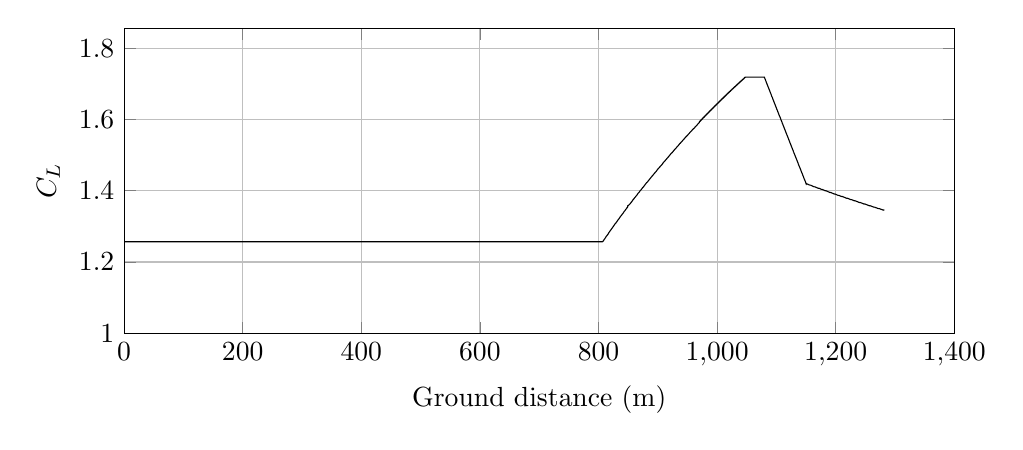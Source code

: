 %CL_vs_GroundDistance
\begin{tikzpicture}

\begin{axis}[
width=\textwidth,
height=0.45\textwidth,
scaled ticks=false, tick label style={/pgf/number format/fixed},
xmin=0.0,
xmax=1400,
xlabel={Ground distance (m)},
xmajorgrids,
ymin=1.0,
ymax=1.856,
ylabel={$C_L$ },
ymajorgrids,
legend style={at={(1.03,0.5)},anchor=west,draw=black,fill=white,legend cell align=left}
]

\addplot [
color=black,
solid
]
table[row sep=crcr]{
1.36E-8	1.257\\
3.027E-7	1.257\\
2.959E-6	1.257\\
1.539E-5	1.257\\
5.361E-5	1.257\\
1.622E-4	1.257\\
3.721E-4	1.257\\
6.84E-4	1.257\\
0.001	1.257\\
0.002	1.257\\
0.002	1.257\\
0.003	1.257\\
0.004	1.257\\
0.005	1.257\\
0.006	1.257\\
0.007	1.257\\
0.008	1.257\\
0.009	1.257\\
0.01	1.257\\
0.012	1.257\\
0.013	1.257\\
0.015	1.257\\
0.017	1.257\\
0.019	1.257\\
0.021	1.257\\
0.023	1.257\\
0.025	1.257\\
0.027	1.257\\
0.03	1.257\\
0.032	1.257\\
0.035	1.257\\
0.037	1.257\\
0.04	1.257\\
0.043	1.257\\
0.046	1.257\\
0.049	1.257\\
0.052	1.257\\
0.055	1.257\\
0.059	1.257\\
0.062	1.257\\
0.066	1.257\\
0.07	1.257\\
0.073	1.257\\
0.077	1.257\\
0.081	1.257\\
0.085	1.257\\
0.09	1.257\\
0.094	1.257\\
0.098	1.257\\
0.103	1.257\\
0.108	1.257\\
0.112	1.257\\
0.117	1.257\\
0.122	1.257\\
0.127	1.257\\
0.132	1.257\\
0.138	1.257\\
0.143	1.257\\
0.148	1.257\\
0.154	1.257\\
0.16	1.257\\
0.166	1.257\\
0.172	1.257\\
0.178	1.257\\
0.184	1.257\\
0.19	1.257\\
0.196	1.257\\
0.203	1.257\\
0.21	1.257\\
0.216	1.257\\
0.223	1.257\\
0.23	1.257\\
0.237	1.257\\
0.244	1.257\\
0.251	1.257\\
0.259	1.257\\
0.266	1.257\\
0.274	1.257\\
0.282	1.257\\
0.289	1.257\\
0.298	1.257\\
0.306	1.257\\
0.314	1.257\\
0.322	1.257\\
0.33	1.257\\
0.339	1.257\\
0.347	1.257\\
0.356	1.257\\
0.365	1.257\\
0.374	1.257\\
0.384	1.257\\
0.393	1.257\\
0.402	1.257\\
0.412	1.257\\
0.421	1.257\\
0.431	1.257\\
0.441	1.257\\
0.451	1.257\\
0.461	1.257\\
0.472	1.257\\
0.482	1.257\\
0.493	1.257\\
0.504	1.257\\
0.514	1.257\\
0.525	1.257\\
0.536	1.257\\
0.547	1.257\\
0.559	1.257\\
0.57	1.257\\
0.582	1.257\\
0.594	1.257\\
0.605	1.257\\
0.617	1.257\\
0.63	1.257\\
0.642	1.257\\
0.654	1.257\\
0.667	1.257\\
0.68	1.257\\
0.693	1.257\\
0.706	1.257\\
0.718	1.257\\
0.732	1.257\\
0.745	1.257\\
0.759	1.257\\
0.773	1.257\\
0.786	1.257\\
0.8	1.257\\
0.815	1.257\\
0.829	1.257\\
0.844	1.257\\
0.858	1.257\\
0.873	1.257\\
0.888	1.257\\
0.903	1.257\\
0.918	1.257\\
0.934	1.257\\
0.949	1.257\\
0.965	1.257\\
0.98	1.257\\
0.996	1.257\\
1.012	1.257\\
1.028	1.257\\
1.044	1.257\\
1.061	1.257\\
1.077	1.257\\
1.094	1.257\\
1.111	1.257\\
1.128	1.257\\
1.145	1.257\\
1.162	1.257\\
1.18	1.257\\
1.198	1.257\\
1.215	1.257\\
1.234	1.257\\
1.252	1.257\\
1.27	1.257\\
1.289	1.257\\
1.308	1.257\\
1.327	1.257\\
1.346	1.257\\
1.365	1.257\\
1.385	1.257\\
1.405	1.257\\
1.425	1.257\\
1.445	1.257\\
1.466	1.257\\
1.485	1.257\\
1.505	1.257\\
1.526	1.257\\
1.546	1.257\\
1.567	1.257\\
1.588	1.257\\
1.609	1.257\\
1.63	1.257\\
1.652	1.257\\
1.674	1.257\\
1.696	1.257\\
1.717	1.257\\
1.74	1.257\\
1.763	1.257\\
1.786	1.257\\
1.809	1.257\\
1.832	1.257\\
1.856	1.257\\
1.879	1.257\\
1.903	1.257\\
1.927	1.257\\
1.952	1.257\\
1.976	1.257\\
2.0	1.257\\
2.025	1.257\\
2.05	1.257\\
2.075	1.257\\
2.1	1.257\\
2.126	1.257\\
2.152	1.257\\
2.177	1.257\\
2.203	1.257\\
2.23	1.257\\
2.257	1.257\\
2.284	1.257\\
2.311	1.257\\
2.339	1.257\\
2.366	1.257\\
2.394	1.257\\
2.422	1.257\\
2.45	1.257\\
2.479	1.257\\
2.507	1.257\\
2.535	1.257\\
2.563	1.257\\
2.592	1.257\\
2.621	1.257\\
2.65	1.257\\
2.68	1.257\\
2.709	1.257\\
2.74	1.257\\
2.77	1.257\\
2.801	1.257\\
2.832	1.257\\
2.862	1.257\\
2.893	1.257\\
2.924	1.257\\
2.955	1.257\\
2.987	1.257\\
3.019	1.257\\
3.051	1.257\\
3.083	1.257\\
3.115	1.257\\
3.149	1.257\\
3.182	1.257\\
3.214	1.257\\
3.248	1.257\\
3.282	1.257\\
3.316	1.257\\
3.351	1.257\\
3.386	1.257\\
3.422	1.257\\
3.456	1.257\\
3.491	1.257\\
3.526	1.257\\
3.561	1.257\\
3.597	1.257\\
3.633	1.257\\
3.67	1.257\\
3.708	1.257\\
3.745	1.257\\
3.783	1.257\\
3.821	1.257\\
3.859	1.257\\
3.897	1.257\\
3.935	1.257\\
3.974	1.257\\
4.012	1.257\\
4.052	1.257\\
4.09	1.257\\
4.129	1.257\\
4.168	1.257\\
4.208	1.257\\
4.248	1.257\\
4.289	1.257\\
4.33	1.257\\
4.371	1.257\\
4.412	1.257\\
4.454	1.257\\
4.495	1.257\\
4.537	1.257\\
4.581	1.257\\
4.623	1.257\\
4.666	1.257\\
4.709	1.257\\
4.752	1.257\\
4.796	1.257\\
4.841	1.257\\
4.885	1.257\\
4.929	1.257\\
4.973	1.257\\
5.017	1.257\\
5.063	1.257\\
5.108	1.257\\
5.154	1.257\\
5.199	1.257\\
5.244	1.257\\
5.292	1.257\\
5.338	1.257\\
5.386	1.257\\
5.434	1.257\\
5.481	1.257\\
5.53	1.257\\
5.579	1.257\\
5.626	1.257\\
5.675	1.257\\
5.725	1.257\\
5.774	1.257\\
5.826	1.257\\
5.874	1.257\\
5.923	1.257\\
5.973	1.257\\
6.023	1.257\\
6.074	1.257\\
6.125	1.257\\
6.177	1.257\\
6.23	1.257\\
6.283	1.257\\
6.335	1.257\\
6.388	1.257\\
6.441	1.257\\
6.495	1.257\\
6.55	1.257\\
6.604	1.257\\
6.658	1.257\\
6.712	1.257\\
6.767	1.257\\
6.822	1.257\\
6.877	1.257\\
6.934	1.257\\
6.989	1.257\\
7.046	1.257\\
7.103	1.257\\
7.16	1.257\\
7.218	1.257\\
7.277	1.257\\
7.335	1.257\\
7.393	1.257\\
7.452	1.257\\
7.512	1.257\\
7.573	1.257\\
7.632	1.257\\
7.693	1.257\\
7.753	1.257\\
7.814	1.257\\
7.876	1.257\\
7.938	1.257\\
8.001	1.257\\
8.065	1.257\\
8.127	1.257\\
8.19	1.257\\
8.253	1.257\\
8.316	1.257\\
8.38	1.257\\
8.445	1.257\\
8.51	1.257\\
8.574	1.257\\
8.639	1.257\\
8.707	1.257\\
8.773	1.257\\
8.839	1.257\\
8.906	1.257\\
8.972	1.257\\
9.039	1.257\\
9.107	1.257\\
9.175	1.257\\
9.244	1.257\\
9.312	1.257\\
9.382	1.257\\
9.451	1.257\\
9.521	1.257\\
9.591	1.257\\
9.662	1.257\\
9.734	1.257\\
9.806	1.257\\
9.878	1.257\\
9.952	1.257\\
10.024	1.257\\
10.096	1.257\\
10.168	1.257\\
10.241	1.257\\
10.315	1.257\\
10.39	1.257\\
10.465	1.257\\
10.541	1.257\\
10.618	1.257\\
10.693	1.257\\
10.77	1.257\\
10.847	1.257\\
10.925	1.257\\
11.003	1.257\\
11.082	1.257\\
11.159	1.257\\
11.239	1.257\\
11.317	1.257\\
11.396	1.257\\
11.478	1.257\\
11.557	1.257\\
11.637	1.257\\
11.718	1.257\\
11.8	1.257\\
11.882	1.257\\
11.964	1.257\\
12.046	1.257\\
12.13	1.257\\
12.214	1.257\\
12.296	1.257\\
12.381	1.257\\
12.465	1.257\\
12.55	1.257\\
12.635	1.257\\
12.721	1.257\\
12.807	1.257\\
12.893	1.257\\
12.978	1.257\\
13.065	1.257\\
13.152	1.257\\
13.241	1.257\\
13.33	1.257\\
13.417	1.257\\
13.507	1.257\\
13.596	1.257\\
13.687	1.257\\
13.779	1.257\\
13.873	1.257\\
13.964	1.257\\
14.056	1.257\\
14.149	1.257\\
14.243	1.257\\
14.339	1.257\\
14.431	1.257\\
14.524	1.257\\
14.619	1.257\\
14.715	1.257\\
14.81	1.257\\
14.903	1.257\\
15.001	1.257\\
15.098	1.257\\
15.197	1.257\\
15.295	1.257\\
15.393	1.257\\
15.49	1.257\\
15.588	1.257\\
15.688	1.257\\
15.787	1.257\\
15.887	1.257\\
15.988	1.257\\
16.088	1.257\\
16.191	1.257\\
16.292	1.257\\
16.396	1.257\\
16.498	1.257\\
16.601	1.257\\
16.706	1.257\\
16.811	1.257\\
16.918	1.257\\
17.023	1.257\\
17.129	1.257\\
17.235	1.257\\
17.341	1.257\\
17.448	1.257\\
17.557	1.257\\
17.666	1.257\\
17.775	1.257\\
17.885	1.257\\
17.996	1.257\\
18.109	1.257\\
18.22	1.257\\
18.333	1.257\\
18.445	1.257\\
18.557	1.257\\
18.669	1.257\\
18.782	1.257\\
18.896	1.257\\
19.009	1.257\\
19.124	1.257\\
19.241	1.257\\
19.355	1.257\\
19.47	1.257\\
19.585	1.257\\
19.705	1.257\\
19.821	1.257\\
19.941	1.257\\
20.061	1.257\\
20.177	1.257\\
20.298	1.257\\
20.42	1.257\\
20.542	1.257\\
20.662	1.257\\
20.784	1.257\\
20.904	1.257\\
21.028	1.257\\
21.148	1.257\\
21.271	1.257\\
21.393	1.257\\
21.514	1.257\\
21.637	1.257\\
21.759	1.257\\
21.885	1.257\\
22.01	1.257\\
22.136	1.257\\
22.264	1.257\\
22.393	1.257\\
22.521	1.257\\
22.649	1.257\\
22.775	1.257\\
22.903	1.257\\
23.032	1.257\\
23.163	1.257\\
23.295	1.257\\
23.427	1.257\\
23.559	1.257\\
23.687	1.257\\
23.818	1.257\\
23.948	1.257\\
24.077	1.257\\
24.21	1.257\\
24.345	1.257\\
24.477	1.257\\
24.61	1.257\\
24.747	1.257\\
24.883	1.257\\
25.017	1.257\\
25.154	1.257\\
25.29	1.257\\
25.425	1.257\\
25.562	1.257\\
25.701	1.257\\
25.837	1.257\\
25.975	1.257\\
26.003	1.257\\
26.021	1.257\\
26.031	1.257\\
26.058	1.257\\
26.061	1.257\\
26.064	1.257\\
26.066	1.257\\
26.068	1.257\\
26.07	1.257\\
26.078	1.257\\
26.103	1.257\\
26.167	1.257\\
26.298	1.257\\
26.427	1.257\\
26.556	1.257\\
26.686	1.257\\
26.818	1.257\\
26.949	1.257\\
27.08	1.257\\
27.215	1.257\\
27.348	1.257\\
27.482	1.257\\
27.617	1.257\\
27.753	1.257\\
27.889	1.257\\
28.024	1.257\\
28.161	1.257\\
28.298	1.257\\
28.435	1.257\\
28.574	1.257\\
28.714	1.257\\
28.853	1.257\\
28.992	1.257\\
29.133	1.257\\
29.275	1.257\\
29.416	1.257\\
29.558	1.257\\
29.702	1.257\\
29.847	1.257\\
29.99	1.257\\
30.132	1.257\\
30.277	1.257\\
30.422	1.257\\
30.566	1.257\\
30.712	1.257\\
30.857	1.257\\
31.007	1.257\\
31.154	1.257\\
31.303	1.257\\
31.451	1.257\\
31.603	1.257\\
31.755	1.257\\
31.906	1.257\\
32.056	1.257\\
32.21	1.257\\
32.36	1.257\\
32.512	1.257\\
32.665	1.257\\
32.821	1.257\\
32.977	1.257\\
33.131	1.257\\
33.289	1.257\\
33.444	1.257\\
33.6	1.257\\
33.757	1.257\\
33.917	1.257\\
34.074	1.257\\
34.233	1.257\\
34.393	1.257\\
34.554	1.257\\
34.714	1.257\\
34.876	1.257\\
35.037	1.257\\
35.2	1.257\\
35.363	1.257\\
35.527	1.257\\
35.691	1.257\\
35.855	1.257\\
36.017	1.257\\
36.182	1.257\\
36.349	1.257\\
36.514	1.257\\
36.681	1.257\\
36.846	1.257\\
37.013	1.257\\
37.182	1.257\\
37.351	1.257\\
37.52	1.257\\
37.69	1.257\\
37.86	1.257\\
38.028	1.257\\
38.199	1.257\\
38.373	1.257\\
38.547	1.257\\
38.719	1.257\\
38.892	1.257\\
39.062	1.257\\
39.238	1.257\\
39.412	1.257\\
39.585	1.257\\
39.761	1.257\\
39.937	1.257\\
40.114	1.257\\
40.291	1.257\\
40.468	1.257\\
40.646	1.257\\
40.824	1.257\\
41.001	1.257\\
41.18	1.257\\
41.36	1.257\\
41.539	1.257\\
41.72	1.257\\
41.899	1.257\\
42.081	1.257\\
42.265	1.257\\
42.445	1.257\\
42.627	1.257\\
42.811	1.257\\
42.994	1.257\\
43.178	1.257\\
43.362	1.257\\
43.546	1.257\\
43.732	1.257\\
43.917	1.257\\
44.105	1.257\\
44.294	1.257\\
44.479	1.257\\
44.665	1.257\\
44.852	1.257\\
45.038	1.257\\
45.227	1.257\\
45.416	1.257\\
45.605	1.257\\
45.794	1.257\\
45.987	1.257\\
46.178	1.257\\
46.368	1.257\\
46.559	1.257\\
46.751	1.257\\
46.942	1.257\\
47.137	1.257\\
47.334	1.257\\
47.53	1.257\\
47.723	1.257\\
47.919	1.257\\
48.113	1.257\\
48.311	1.257\\
48.509	1.257\\
48.705	1.257\\
48.903	1.257\\
49.1	1.257\\
49.297	1.257\\
49.495	1.257\\
49.694	1.257\\
49.895	1.257\\
50.097	1.257\\
50.296	1.257\\
50.498	1.257\\
50.7	1.257\\
50.903	1.257\\
51.105	1.257\\
51.308	1.257\\
51.51	1.257\\
51.714	1.257\\
51.918	1.257\\
52.121	1.257\\
52.326	1.257\\
52.532	1.257\\
52.739	1.257\\
52.944	1.257\\
53.154	1.257\\
53.361	1.257\\
53.571	1.257\\
53.778	1.257\\
53.988	1.257\\
54.196	1.257\\
54.407	1.257\\
54.617	1.257\\
54.827	1.257\\
55.04	1.257\\
55.254	1.257\\
55.467	1.257\\
55.681	1.257\\
55.895	1.257\\
56.109	1.257\\
56.326	1.257\\
56.542	1.257\\
56.761	1.257\\
56.977	1.257\\
57.196	1.257\\
57.413	1.257\\
57.634	1.257\\
57.854	1.257\\
58.074	1.257\\
58.294	1.257\\
58.516	1.257\\
58.738	1.257\\
58.96	1.257\\
59.183	1.257\\
59.406	1.257\\
59.631	1.257\\
59.856	1.257\\
60.084	1.257\\
60.308	1.257\\
60.535	1.257\\
60.764	1.257\\
60.991	1.257\\
61.218	1.257\\
61.447	1.257\\
61.674	1.257\\
61.907	1.257\\
62.137	1.257\\
62.366	1.257\\
62.596	1.257\\
62.828	1.257\\
63.06	1.257\\
63.293	1.257\\
63.526	1.257\\
63.76	1.257\\
63.993	1.257\\
64.231	1.257\\
64.471	1.257\\
64.709	1.257\\
64.949	1.257\\
65.187	1.257\\
65.427	1.257\\
65.666	1.257\\
65.909	1.257\\
66.151	1.257\\
66.395	1.257\\
66.638	1.257\\
66.882	1.257\\
67.124	1.257\\
67.368	1.257\\
67.616	1.257\\
67.861	1.257\\
68.11	1.257\\
68.356	1.257\\
68.605	1.257\\
68.855	1.257\\
69.104	1.257\\
69.358	1.257\\
69.612	1.257\\
69.863	1.257\\
70.117	1.257\\
70.371	1.257\\
70.625	1.257\\
70.88	1.257\\
71.135	1.257\\
71.395	1.257\\
71.653	1.257\\
71.915	1.257\\
72.172	1.257\\
72.433	1.257\\
72.693	1.257\\
72.956	1.257\\
73.217	1.257\\
73.482	1.257\\
73.743	1.257\\
74.008	1.257\\
74.275	1.257\\
74.545	1.257\\
74.816	1.257\\
75.083	1.257\\
75.354	1.257\\
75.628	1.257\\
75.899	1.257\\
76.17	1.257\\
76.443	1.257\\
76.716	1.257\\
76.993	1.257\\
77.27	1.257\\
77.548	1.257\\
77.826	1.257\\
78.104	1.257\\
78.386	1.257\\
78.669	1.257\\
78.954	1.257\\
79.237	1.257\\
79.519	1.257\\
79.806	1.257\\
80.092	1.257\\
80.379	1.257\\
80.669	1.257\\
80.96	1.257\\
81.251	1.257\\
81.543	1.257\\
81.836	1.257\\
82.131	1.257\\
82.428	1.257\\
82.728	1.257\\
83.027	1.257\\
83.33	1.257\\
83.63	1.257\\
83.93	1.257\\
84.234	1.257\\
84.537	1.257\\
84.841	1.257\\
85.148	1.257\\
85.455	1.257\\
85.762	1.257\\
86.072	1.257\\
86.384	1.257\\
86.697	1.257\\
87.012	1.257\\
87.327	1.257\\
87.645	1.257\\
87.962	1.257\\
88.278	1.257\\
88.601	1.257\\
88.921	1.257\\
89.242	1.257\\
89.566	1.257\\
89.888	1.257\\
90.214	1.257\\
90.541	1.257\\
90.867	1.257\\
91.197	1.257\\
91.527	1.257\\
91.856	1.257\\
92.191	1.257\\
92.528	1.257\\
92.867	1.257\\
93.203	1.257\\
93.537	1.257\\
93.876	1.257\\
94.209	1.257\\
94.55	1.257\\
94.891	1.257\\
95.231	1.257\\
95.574	1.257\\
95.914	1.257\\
96.257	1.257\\
96.6	1.257\\
96.942	1.257\\
97.286	1.257\\
97.629	1.257\\
97.971	1.257\\
98.312	1.257\\
98.656	1.257\\
99.001	1.257\\
99.35	1.257\\
99.695	1.257\\
100.041	1.257\\
100.386	1.257\\
100.729	1.257\\
101.074	1.257\\
101.419	1.257\\
101.763	1.257\\
102.111	1.257\\
102.456	1.257\\
102.798	1.257\\
103.141	1.257\\
103.485	1.257\\
103.829	1.257\\
104.172	1.257\\
104.512	1.257\\
104.86	1.257\\
105.205	1.257\\
105.548	1.257\\
105.888	1.257\\
106.233	1.257\\
106.575	1.257\\
106.916	1.257\\
107.257	1.257\\
107.599	1.257\\
107.937	1.257\\
108.275	1.257\\
108.288	1.257\\
108.3	1.257\\
108.309	1.257\\
108.317	1.257\\
108.325	1.257\\
108.339	1.257\\
108.351	1.257\\
108.395	1.257\\
108.53	1.257\\
108.799	1.257\\
109.105	1.257\\
109.415	1.257\\
109.723	1.257\\
110.032	1.257\\
110.341	1.257\\
110.653	1.257\\
110.971	1.257\\
111.289	1.257\\
111.609	1.257\\
111.928	1.257\\
112.248	1.257\\
112.572	1.257\\
112.895	1.257\\
113.22	1.257\\
113.549	1.257\\
113.877	1.257\\
114.209	1.257\\
114.541	1.257\\
114.878	1.257\\
115.216	1.257\\
115.555	1.257\\
115.897	1.257\\
116.24	1.257\\
116.585	1.257\\
116.928	1.257\\
117.275	1.257\\
117.624	1.257\\
117.974	1.257\\
118.327	1.257\\
118.682	1.257\\
119.039	1.257\\
119.397	1.257\\
119.755	1.257\\
120.113	1.257\\
120.474	1.257\\
120.841	1.257\\
121.205	1.257\\
121.573	1.257\\
121.941	1.257\\
122.31	1.257\\
122.683	1.257\\
123.053	1.257\\
123.428	1.257\\
123.804	1.257\\
124.178	1.257\\
124.552	1.257\\
124.926	1.257\\
125.305	1.257\\
125.681	1.257\\
126.061	1.257\\
126.445	1.257\\
126.827	1.257\\
127.207	1.257\\
127.593	1.257\\
127.971	1.257\\
128.355	1.257\\
128.737	1.257\\
129.12	1.257\\
129.501	1.257\\
129.884	1.257\\
130.268	1.257\\
130.652	1.257\\
131.037	1.257\\
131.423	1.257\\
131.809	1.257\\
132.193	1.257\\
132.58	1.257\\
132.962	1.257\\
133.345	1.257\\
133.728	1.257\\
134.115	1.257\\
134.501	1.257\\
134.886	1.257\\
135.27	1.257\\
135.651	1.257\\
136.035	1.257\\
136.417	1.257\\
136.799	1.257\\
137.18	1.257\\
137.564	1.257\\
137.945	1.257\\
138.33	1.257\\
138.713	1.257\\
139.096	1.257\\
139.48	1.257\\
139.863	1.257\\
140.247	1.257\\
140.632	1.257\\
141.016	1.257\\
141.4	1.257\\
141.784	1.257\\
142.167	1.257\\
142.552	1.257\\
142.936	1.257\\
143.322	1.257\\
143.706	1.257\\
144.09	1.257\\
144.477	1.257\\
144.864	1.257\\
145.248	1.257\\
145.63	1.257\\
146.013	1.257\\
146.397	1.257\\
146.78	1.257\\
147.165	1.257\\
147.547	1.257\\
147.931	1.257\\
148.315	1.257\\
148.7	1.257\\
149.087	1.257\\
149.471	1.257\\
149.855	1.257\\
150.238	1.257\\
150.622	1.257\\
151.008	1.257\\
151.395	1.257\\
151.78	1.257\\
152.165	1.257\\
152.551	1.257\\
152.94	1.257\\
153.325	1.257\\
153.712	1.257\\
154.1	1.257\\
154.489	1.257\\
154.879	1.257\\
155.268	1.257\\
155.656	1.257\\
156.044	1.257\\
156.435	1.257\\
156.821	1.257\\
157.211	1.257\\
157.6	1.257\\
157.99	1.257\\
158.381	1.257\\
158.773	1.257\\
159.164	1.257\\
159.554	1.257\\
159.946	1.257\\
160.338	1.257\\
160.73	1.257\\
161.124	1.257\\
161.519	1.257\\
161.914	1.257\\
162.31	1.257\\
162.706	1.257\\
163.103	1.257\\
163.5	1.257\\
163.896	1.257\\
164.293	1.257\\
164.688	1.257\\
165.086	1.257\\
165.485	1.257\\
165.883	1.257\\
166.282	1.257\\
166.683	1.257\\
167.085	1.257\\
167.486	1.257\\
167.889	1.257\\
168.29	1.257\\
168.692	1.257\\
169.097	1.257\\
169.501	1.257\\
169.907	1.257\\
170.312	1.257\\
170.718	1.257\\
171.124	1.257\\
171.533	1.257\\
171.942	1.257\\
172.35	1.257\\
172.76	1.257\\
173.171	1.257\\
173.583	1.257\\
173.993	1.257\\
174.401	1.257\\
174.816	1.257\\
175.23	1.257\\
175.643	1.257\\
176.054	1.257\\
176.469	1.257\\
176.883	1.257\\
177.3	1.257\\
177.719	1.257\\
178.135	1.257\\
178.555	1.257\\
178.975	1.257\\
179.397	1.257\\
179.818	1.257\\
180.241	1.257\\
180.666	1.257\\
181.09	1.257\\
181.514	1.257\\
181.938	1.257\\
182.364	1.257\\
182.793	1.257\\
183.222	1.257\\
183.65	1.257\\
184.081	1.257\\
184.514	1.257\\
184.945	1.257\\
185.375	1.257\\
185.81	1.257\\
186.241	1.257\\
186.677	1.257\\
187.114	1.257\\
187.551	1.257\\
187.989	1.257\\
188.428	1.257\\
188.872	1.257\\
189.315	1.257\\
189.76	1.257\\
190.205	1.257\\
190.65	1.257\\
191.1	1.257\\
191.549	1.257\\
191.999	1.257\\
192.45	1.257\\
192.901	1.257\\
193.354	1.257\\
193.81	1.257\\
194.264	1.257\\
194.72	1.257\\
195.177	1.257\\
195.641	1.257\\
196.099	1.257\\
196.56	1.257\\
197.022	1.257\\
197.486	1.257\\
197.952	1.257\\
198.422	1.257\\
198.892	1.257\\
199.364	1.257\\
199.836	1.257\\
200.31	1.257\\
200.784	1.257\\
201.258	1.257\\
201.732	1.257\\
202.207	1.257\\
202.69	1.257\\
203.17	1.257\\
203.652	1.257\\
204.139	1.257\\
204.624	1.257\\
205.113	1.257\\
205.602	1.257\\
206.096	1.257\\
206.592	1.257\\
207.089	1.257\\
207.587	1.257\\
208.087	1.257\\
208.59	1.257\\
209.097	1.257\\
209.604	1.257\\
210.113	1.257\\
210.628	1.257\\
211.144	1.257\\
211.661	1.257\\
212.179	1.257\\
212.7	1.257\\
213.224	1.257\\
213.748	1.257\\
214.279	1.257\\
214.806	1.257\\
215.337	1.257\\
215.87	1.257\\
216.406	1.257\\
216.946	1.257\\
217.493	1.257\\
218.042	1.257\\
218.59	1.257\\
219.147	1.257\\
219.703	1.257\\
220.264	1.257\\
220.829	1.257\\
221.391	1.257\\
221.956	1.257\\
222.527	1.257\\
223.105	1.257\\
223.687	1.257\\
224.274	1.257\\
224.866	1.257\\
225.455	1.257\\
226.047	1.257\\
226.645	1.257\\
227.252	1.257\\
227.857	1.257\\
228.458	1.257\\
229.076	1.257\\
229.693	1.257\\
230.308	1.257\\
230.921	1.257\\
231.537	1.257\\
232.16	1.257\\
232.789	1.257\\
233.418	1.257\\
234.038	1.257\\
234.671	1.257\\
235.308	1.257\\
235.939	1.257\\
236.571	1.257\\
237.202	1.257\\
237.827	1.257\\
238.454	1.257\\
239.079	1.257\\
239.701	1.257\\
240.324	1.257\\
240.948	1.257\\
241.559	1.257\\
242.171	1.257\\
242.783	1.257\\
243.389	1.257\\
243.991	1.257\\
244.594	1.257\\
245.193	1.257\\
245.787	1.257\\
246.386	1.257\\
246.978	1.257\\
247.57	1.257\\
248.154	1.257\\
248.739	1.257\\
249.32	1.257\\
249.895	1.257\\
250.469	1.257\\
251.042	1.257\\
251.612	1.257\\
252.181	1.257\\
252.748	1.257\\
253.313	1.257\\
253.874	1.257\\
254.431	1.257\\
254.987	1.257\\
255.541	1.257\\
256.096	1.257\\
256.648	1.257\\
256.757	1.257\\
256.826	1.257\\
256.887	1.257\\
256.943	1.257\\
256.977	1.257\\
257.003	1.257\\
257.021	1.257\\
257.038	1.257\\
257.044	1.257\\
257.06	1.257\\
257.136	1.257\\
257.443	1.257\\
257.938	1.257\\
258.424	1.257\\
258.91	1.257\\
259.399	1.257\\
259.891	1.257\\
260.386	1.257\\
260.883	1.257\\
261.382	1.257\\
261.885	1.257\\
262.395	1.257\\
262.901	1.257\\
263.412	1.257\\
263.925	1.257\\
264.443	1.257\\
264.964	1.257\\
265.491	1.257\\
266.02	1.257\\
266.549	1.257\\
267.083	1.257\\
267.62	1.257\\
268.164	1.257\\
268.71	1.257\\
269.26	1.257\\
269.813	1.257\\
270.37	1.257\\
270.932	1.257\\
271.499	1.257\\
272.071	1.257\\
272.646	1.257\\
273.226	1.257\\
273.812	1.257\\
274.405	1.257\\
274.994	1.257\\
275.593	1.257\\
276.192	1.257\\
276.801	1.257\\
277.41	1.257\\
278.023	1.257\\
278.648	1.257\\
279.275	1.257\\
279.908	1.257\\
280.545	1.257\\
281.183	1.257\\
281.82	1.257\\
282.464	1.257\\
283.112	1.257\\
283.76	1.257\\
284.411	1.257\\
285.059	1.257\\
285.708	1.257\\
286.36	1.257\\
287.008	1.257\\
287.657	1.257\\
288.309	1.257\\
288.958	1.257\\
289.603	1.257\\
290.246	1.257\\
290.883	1.257\\
291.517	1.257\\
292.151	1.257\\
292.78	1.257\\
293.412	1.257\\
294.038	1.257\\
294.661	1.257\\
295.28	1.257\\
295.901	1.257\\
296.519	1.257\\
297.134	1.257\\
297.745	1.257\\
298.356	1.257\\
298.967	1.257\\
299.573	1.257\\
300.179	1.257\\
300.781	1.257\\
301.383	1.257\\
301.981	1.257\\
302.582	1.257\\
303.18	1.257\\
303.776	1.257\\
304.366	1.257\\
304.957	1.257\\
305.549	1.257\\
306.14	1.257\\
306.732	1.257\\
307.318	1.257\\
307.906	1.257\\
308.492	1.257\\
309.077	1.257\\
309.665	1.257\\
310.247	1.257\\
310.829	1.257\\
311.413	1.257\\
311.992	1.257\\
312.572	1.257\\
313.153	1.257\\
313.733	1.257\\
314.311	1.257\\
314.889	1.257\\
315.468	1.257\\
316.046	1.257\\
316.622	1.257\\
317.197	1.257\\
317.775	1.257\\
318.354	1.257\\
318.929	1.257\\
319.504	1.257\\
320.08	1.257\\
320.654	1.257\\
321.228	1.257\\
321.804	1.257\\
322.376	1.257\\
322.95	1.257\\
323.526	1.257\\
324.099	1.257\\
324.672	1.257\\
325.248	1.257\\
325.818	1.257\\
326.389	1.257\\
326.964	1.257\\
327.537	1.257\\
328.112	1.257\\
328.683	1.257\\
329.258	1.257\\
329.831	1.257\\
330.404	1.257\\
330.978	1.257\\
331.551	1.257\\
332.125	1.257\\
332.697	1.257\\
333.272	1.257\\
333.848	1.257\\
334.422	1.257\\
334.999	1.257\\
335.571	1.257\\
336.147	1.257\\
336.722	1.257\\
337.294	1.257\\
337.871	1.257\\
338.445	1.257\\
339.022	1.257\\
339.596	1.257\\
340.171	1.257\\
340.751	1.257\\
341.327	1.257\\
341.902	1.257\\
342.479	1.257\\
343.054	1.257\\
343.631	1.257\\
344.208	1.257\\
344.788	1.257\\
345.37	1.257\\
345.953	1.257\\
346.532	1.257\\
347.115	1.257\\
347.698	1.257\\
348.283	1.257\\
348.866	1.257\\
349.445	1.257\\
350.031	1.257\\
350.613	1.257\\
351.201	1.257\\
351.789	1.257\\
352.376	1.257\\
352.962	1.257\\
353.55	1.257\\
354.137	1.257\\
354.725	1.257\\
355.318	1.257\\
355.905	1.257\\
356.494	1.257\\
357.085	1.257\\
357.677	1.257\\
358.271	1.257\\
358.863	1.257\\
359.455	1.257\\
360.051	1.257\\
360.645	1.257\\
361.241	1.257\\
361.837	1.257\\
362.431	1.257\\
363.031	1.257\\
363.631	1.257\\
364.232	1.257\\
364.835	1.257\\
365.437	1.257\\
366.037	1.257\\
366.638	1.257\\
367.242	1.257\\
367.847	1.257\\
368.458	1.257\\
369.067	1.257\\
369.674	1.257\\
370.285	1.257\\
370.894	1.257\\
371.504	1.257\\
372.118	1.257\\
372.731	1.257\\
373.344	1.257\\
373.957	1.257\\
374.573	1.257\\
375.189	1.257\\
375.806	1.257\\
376.427	1.257\\
377.047	1.257\\
377.667	1.257\\
378.287	1.257\\
378.909	1.257\\
379.532	1.257\\
380.153	1.257\\
380.782	1.257\\
381.411	1.257\\
382.04	1.257\\
382.668	1.257\\
383.3	1.257\\
383.935	1.257\\
384.564	1.257\\
385.2	1.257\\
385.836	1.257\\
386.473	1.257\\
387.116	1.257\\
387.758	1.257\\
388.403	1.257\\
389.046	1.257\\
389.693	1.257\\
390.339	1.257\\
390.986	1.257\\
391.632	1.257\\
392.284	1.257\\
392.938	1.257\\
393.592	1.257\\
394.244	1.257\\
394.902	1.257\\
395.563	1.257\\
396.223	1.257\\
396.885	1.257\\
397.551	1.257\\
398.214	1.257\\
398.879	1.257\\
399.551	1.257\\
400.221	1.257\\
400.892	1.257\\
401.566	1.257\\
402.242	1.257\\
402.92	1.257\\
403.601	1.257\\
404.288	1.257\\
404.974	1.257\\
405.66	1.257\\
406.346	1.257\\
407.036	1.257\\
407.729	1.257\\
408.426	1.257\\
409.124	1.257\\
409.826	1.257\\
410.525	1.257\\
411.231	1.257\\
411.937	1.257\\
412.645	1.257\\
413.358	1.257\\
414.072	1.257\\
414.789	1.257\\
415.51	1.257\\
416.239	1.257\\
416.967	1.257\\
417.696	1.257\\
418.428	1.257\\
419.167	1.257\\
419.904	1.257\\
420.653	1.257\\
421.398	1.257\\
422.146	1.257\\
422.901	1.257\\
423.659	1.257\\
424.417	1.257\\
425.181	1.257\\
425.951	1.257\\
426.724	1.257\\
427.499	1.257\\
428.276	1.257\\
429.056	1.257\\
429.848	1.257\\
430.647	1.257\\
431.448	1.257\\
432.252	1.257\\
433.059	1.257\\
433.874	1.257\\
434.697	1.257\\
435.522	1.257\\
436.363	1.257\\
437.204	1.257\\
438.049	1.257\\
438.901	1.257\\
439.76	1.257\\
440.629	1.257\\
441.501	1.257\\
442.393	1.257\\
443.286	1.257\\
444.193	1.257\\
445.106	1.257\\
446.032	1.257\\
446.969	1.257\\
447.916	1.257\\
448.874	1.257\\
449.84	1.257\\
450.826	1.257\\
451.817	1.257\\
452.815	1.257\\
453.814	1.257\\
454.824	1.257\\
455.844	1.257\\
456.858	1.257\\
457.864	1.257\\
458.87	1.257\\
459.872	1.257\\
460.861	1.257\\
461.842	1.257\\
462.813	1.257\\
463.774	1.257\\
464.723	1.257\\
465.656	1.257\\
466.584	1.257\\
467.499	1.257\\
468.407	1.257\\
469.312	1.257\\
470.205	1.257\\
471.089	1.257\\
471.967	1.257\\
472.835	1.257\\
473.697	1.257\\
474.554	1.257\\
475.403	1.257\\
476.251	1.257\\
477.092	1.257\\
477.929	1.257\\
478.761	1.257\\
479.585	1.257\\
480.405	1.257\\
481.223	1.257\\
482.033	1.257\\
482.841	1.257\\
483.642	1.257\\
484.439	1.257\\
485.233	1.257\\
486.025	1.257\\
486.812	1.257\\
487.598	1.257\\
488.378	1.257\\
489.157	1.257\\
489.931	1.257\\
490.706	1.257\\
491.475	1.257\\
492.239	1.257\\
492.392	1.257\\
492.402	1.257\\
492.411	1.257\\
492.462	1.257\\
492.682	1.257\\
493.32	1.257\\
494.071	1.257\\
494.828	1.257\\
495.585	1.257\\
496.348	1.257\\
497.113	1.257\\
497.888	1.257\\
498.666	1.257\\
499.446	1.257\\
500.233	1.257\\
501.022	1.257\\
501.816	1.257\\
502.616	1.257\\
503.419	1.257\\
504.233	1.257\\
505.049	1.257\\
505.869	1.257\\
506.695	1.257\\
507.532	1.257\\
508.371	1.257\\
509.221	1.257\\
510.077	1.257\\
510.94	1.257\\
511.812	1.257\\
512.688	1.257\\
513.573	1.257\\
514.468	1.257\\
515.375	1.257\\
516.284	1.257\\
517.206	1.257\\
518.136	1.257\\
519.074	1.257\\
520.024	1.257\\
520.983	1.257\\
521.957	1.257\\
522.939	1.257\\
523.929	1.257\\
524.936	1.257\\
525.946	1.257\\
526.968	1.257\\
528.001	1.257\\
529.037	1.257\\
530.076	1.257\\
531.123	1.257\\
532.17	1.257\\
533.216	1.257\\
534.264	1.257\\
535.302	1.257\\
536.338	1.257\\
537.372	1.257\\
538.398	1.257\\
539.416	1.257\\
540.426	1.257\\
541.437	1.257\\
542.435	1.257\\
543.426	1.257\\
544.412	1.257\\
545.384	1.257\\
546.356	1.257\\
547.321	1.257\\
548.28	1.257\\
549.235	1.257\\
550.185	1.257\\
551.129	1.257\\
552.063	1.257\\
552.994	1.257\\
553.925	1.257\\
554.849	1.257\\
555.768	1.257\\
556.683	1.257\\
557.596	1.257\\
558.51	1.257\\
559.415	1.257\\
560.319	1.257\\
561.221	1.257\\
562.126	1.257\\
563.023	1.257\\
563.914	1.257\\
564.803	1.257\\
565.691	1.257\\
566.572	1.257\\
567.456	1.257\\
568.34	1.257\\
569.217	1.257\\
570.097	1.257\\
570.973	1.257\\
571.85	1.257\\
572.721	1.257\\
573.592	1.257\\
574.464	1.257\\
575.336	1.257\\
576.201	1.257\\
577.068	1.257\\
577.937	1.257\\
578.802	1.257\\
579.666	1.257\\
580.528	1.257\\
581.39	1.257\\
582.252	1.257\\
583.111	1.257\\
583.972	1.257\\
584.83	1.257\\
585.688	1.257\\
586.544	1.257\\
587.401	1.257\\
588.258	1.257\\
589.113	1.257\\
589.97	1.257\\
590.822	1.257\\
591.679	1.257\\
592.532	1.257\\
593.383	1.257\\
594.236	1.257\\
595.091	1.257\\
595.948	1.257\\
596.801	1.257\\
597.655	1.257\\
598.506	1.257\\
599.357	1.257\\
600.205	1.257\\
601.054	1.257\\
601.902	1.257\\
602.753	1.257\\
603.604	1.257\\
604.456	1.257\\
605.304	1.257\\
606.149	1.257\\
606.998	1.257\\
607.852	1.257\\
608.706	1.257\\
609.554	1.257\\
610.406	1.257\\
611.255	1.257\\
612.104	1.257\\
612.959	1.257\\
613.812	1.257\\
614.662	1.257\\
615.516	1.257\\
616.368	1.257\\
617.22	1.257\\
618.072	1.257\\
618.923	1.257\\
619.774	1.257\\
620.629	1.257\\
621.483	1.257\\
622.337	1.257\\
623.194	1.257\\
624.049	1.257\\
624.906	1.257\\
625.761	1.257\\
626.621	1.257\\
627.479	1.257\\
628.34	1.257\\
629.202	1.257\\
630.062	1.257\\
630.922	1.257\\
631.781	1.257\\
632.643	1.257\\
633.506	1.257\\
634.367	1.257\\
635.23	1.257\\
636.093	1.257\\
636.96	1.257\\
637.827	1.257\\
638.69	1.257\\
639.557	1.257\\
640.424	1.257\\
641.298	1.257\\
642.166	1.257\\
643.036	1.257\\
643.908	1.257\\
644.777	1.257\\
645.652	1.257\\
646.526	1.257\\
647.404	1.257\\
648.28	1.257\\
649.156	1.257\\
650.031	1.257\\
650.907	1.257\\
651.789	1.257\\
652.67	1.257\\
653.552	1.257\\
654.438	1.257\\
655.321	1.257\\
656.206	1.257\\
657.095	1.257\\
657.98	1.257\\
658.871	1.257\\
659.762	1.257\\
660.656	1.257\\
661.546	1.257\\
662.438	1.257\\
663.336	1.257\\
664.229	1.257\\
665.127	1.257\\
666.024	1.257\\
666.922	1.257\\
667.822	1.257\\
668.723	1.257\\
669.627	1.257\\
670.532	1.257\\
671.436	1.257\\
672.34	1.257\\
673.25	1.257\\
674.161	1.257\\
675.075	1.257\\
675.989	1.257\\
676.906	1.257\\
677.822	1.257\\
678.741	1.257\\
679.659	1.257\\
680.579	1.257\\
681.503	1.257\\
682.425	1.257\\
683.35	1.257\\
684.278	1.257\\
685.205	1.257\\
686.135	1.257\\
687.065	1.257\\
688.0	1.257\\
688.937	1.257\\
689.875	1.257\\
690.815	1.257\\
691.763	1.257\\
692.703	1.257\\
693.649	1.257\\
694.596	1.257\\
695.546	1.257\\
696.494	1.257\\
697.445	1.257\\
698.404	1.257\\
699.36	1.257\\
700.318	1.257\\
701.277	1.257\\
702.24	1.257\\
703.204	1.257\\
704.18	1.257\\
705.154	1.257\\
706.123	1.257\\
707.101	1.257\\
708.086	1.257\\
709.07	1.257\\
710.05	1.257\\
711.041	1.257\\
712.034	1.257\\
713.026	1.257\\
714.022	1.257\\
715.021	1.257\\
716.018	1.257\\
717.019	1.257\\
718.021	1.257\\
719.026	1.257\\
720.036	1.257\\
721.055	1.257\\
722.071	1.257\\
723.094	1.257\\
724.112	1.257\\
725.141	1.257\\
726.172	1.257\\
727.205	1.257\\
728.243	1.257\\
729.281	1.257\\
730.326	1.257\\
731.376	1.257\\
732.429	1.257\\
733.485	1.257\\
734.536	1.257\\
735.607	1.257\\
736.676	1.257\\
737.747	1.257\\
738.823	1.257\\
739.907	1.257\\
740.992	1.257\\
742.081	1.257\\
743.172	1.257\\
744.268	1.257\\
745.367	1.257\\
746.479	1.257\\
747.591	1.257\\
748.714	1.257\\
749.84	1.257\\
750.976	1.257\\
752.112	1.257\\
753.253	1.257\\
754.403	1.257\\
755.559	1.257\\
756.729	1.257\\
757.899	1.257\\
759.076	1.257\\
760.257	1.257\\
761.451	1.257\\
762.655	1.257\\
763.868	1.257\\
765.089	1.257\\
766.322	1.257\\
767.56	1.257\\
768.813	1.257\\
770.08	1.257\\
771.352	1.257\\
772.634	1.257\\
773.93	1.257\\
775.24	1.257\\
776.567	1.257\\
777.905	1.257\\
779.274	1.257\\
780.648	1.257\\
782.041	1.257\\
783.452	1.257\\
784.894	1.257\\
786.351	1.257\\
787.836	1.257\\
789.349	1.257\\
790.895	1.257\\
792.466	1.257\\
794.049	1.257\\
795.646	1.257\\
797.256	1.257\\
798.859	1.257\\
800.441	1.257\\
801.999	1.257\\
803.53	1.257\\
805.039	1.257\\
805.686	1.257\\
806.529	1.257\\
807.993	1.259\\
809.431	1.263\\
810.848	1.266\\
812.247	1.27\\
813.627	1.273\\
814.989	1.276\\
816.337	1.279\\
817.669	1.283\\
818.986	1.286\\
820.291	1.289\\
821.58	1.292\\
822.858	1.295\\
824.127	1.298\\
825.387	1.301\\
826.632	1.304\\
827.873	1.307\\
829.105	1.309\\
830.324	1.312\\
831.543	1.315\\
832.748	1.318\\
833.946	1.32\\
835.141	1.323\\
836.325	1.326\\
837.505	1.329\\
838.68	1.331\\
839.847	1.334\\
841.006	1.336\\
842.165	1.339\\
843.318	1.342\\
844.468	1.344\\
845.602	1.347\\
846.737	1.349\\
847.863	1.352\\
848.99	1.354\\
849.213	1.357\\
849.388	1.357\\
849.497	1.358\\
849.567	1.358\\
849.619	1.358\\
849.665	1.358\\
849.705	1.358\\
849.729	1.358\\
849.744	1.358\\
849.765	1.358\\
849.879	1.358\\
850.265	1.359\\
851.326	1.36\\
852.475	1.362\\
853.631	1.364\\
854.79	1.367\\
855.962	1.369\\
857.14	1.372\\
858.323	1.375\\
859.515	1.377\\
860.716	1.38\\
861.927	1.382\\
863.146	1.385\\
864.372	1.387\\
865.604	1.39\\
866.841	1.393\\
868.091	1.395\\
869.357	1.398\\
870.631	1.401\\
871.911	1.403\\
873.206	1.406\\
874.515	1.409\\
875.832	1.411\\
877.164	1.414\\
878.512	1.417\\
879.874	1.42\\
881.251	1.423\\
882.637	1.425\\
884.044	1.428\\
885.457	1.431\\
886.903	1.434\\
888.367	1.437\\
889.853	1.44\\
891.351	1.443\\
892.866	1.446\\
894.411	1.449\\
895.983	1.452\\
897.569	1.455\\
899.161	1.459\\
900.769	1.462\\
902.386	1.465\\
904.006	1.468\\
905.632	1.471\\
907.243	1.474\\
908.853	1.478\\
910.446	1.481\\
912.039	1.484\\
913.612	1.487\\
915.173	1.49\\
916.705	1.493\\
918.223	1.496\\
919.728	1.499\\
921.225	1.502\\
922.706	1.505\\
924.17	1.507\\
925.629	1.51\\
927.071	1.513\\
928.502	1.516\\
929.927	1.518\\
931.345	1.521\\
932.748	1.524\\
934.147	1.526\\
935.536	1.529\\
936.913	1.532\\
938.283	1.534\\
939.649	1.537\\
941.013	1.539\\
942.367	1.542\\
943.715	1.544\\
945.064	1.547\\
946.399	1.549\\
947.731	1.552\\
949.066	1.554\\
950.392	1.556\\
951.704	1.559\\
953.018	1.561\\
954.331	1.564\\
955.639	1.566\\
956.945	1.568\\
958.247	1.571\\
959.546	1.573\\
960.839	1.575\\
962.132	1.577\\
963.421	1.58\\
964.709	1.582\\
965.997	1.584\\
967.278	1.587\\
968.558	1.589\\
969.831	1.591\\
970.058	1.593\\
970.267	1.594\\
970.474	1.594\\
970.693	1.594\\
970.911	1.595\\
971.137	1.595\\
971.364	1.595\\
971.568	1.596\\
971.78	1.596\\
972.002	1.597\\
972.23	1.597\\
972.452	1.597\\
972.669	1.598\\
972.893	1.598\\
973.121	1.599\\
973.349	1.599\\
973.575	1.599\\
973.804	1.6\\
974.025	1.6\\
974.252	1.6\\
974.481	1.601\\
974.709	1.601\\
974.929	1.602\\
975.149	1.602\\
975.371	1.602\\
975.593	1.603\\
975.817	1.603\\
976.046	1.604\\
976.275	1.604\\
976.505	1.604\\
976.735	1.605\\
976.957	1.605\\
977.186	1.606\\
977.413	1.606\\
977.643	1.606\\
977.873	1.607\\
978.103	1.607\\
978.328	1.607\\
978.558	1.608\\
978.789	1.608\\
979.015	1.609\\
979.245	1.609\\
979.477	1.609\\
979.707	1.61\\
979.93	1.61\\
980.161	1.611\\
980.391	1.611\\
980.608	1.611\\
980.829	1.612\\
981.059	1.612\\
981.284	1.613\\
981.493	1.613\\
981.725	1.613\\
981.957	1.614\\
982.189	1.614\\
982.42	1.614\\
982.64	1.615\\
982.869	1.615\\
983.093	1.616\\
983.325	1.616\\
983.558	1.616\\
983.79	1.617\\
984.023	1.617\\
984.244	1.618\\
984.471	1.618\\
984.703	1.618\\
984.932	1.619\\
985.165	1.619\\
985.391	1.619\\
985.621	1.62\\
985.838	1.62\\
986.066	1.621\\
986.3	1.621\\
986.53	1.621\\
986.764	1.622\\
986.998	1.622\\
987.232	1.623\\
987.465	1.623\\
987.698	1.623\\
987.925	1.624\\
988.155	1.624\\
988.372	1.625\\
988.605	1.625\\
988.839	1.625\\
989.066	1.626\\
989.3	1.626\\
989.532	1.626\\
989.765	1.627\\
990.0	1.627\\
990.234	1.628\\
990.468	1.628\\
990.703	1.628\\
990.94	1.629\\
991.176	1.629\\
991.412	1.63\\
991.649	1.63\\
991.882	1.63\\
992.114	1.631\\
992.351	1.631\\
992.587	1.632\\
992.823	1.632\\
993.056	1.632\\
993.274	1.633\\
993.51	1.633\\
993.74	1.633\\
993.976	1.634\\
994.211	1.634\\
994.446	1.635\\
994.672	1.635\\
994.896	1.635\\
995.129	1.636\\
995.362	1.636\\
995.593	1.637\\
995.831	1.637\\
996.07	1.637\\
996.309	1.638\\
996.54	1.638\\
996.779	1.639\\
997.014	1.639\\
997.245	1.639\\
997.475	1.64\\
997.714	1.64\\
997.955	1.64\\
998.196	1.641\\
998.436	1.641\\
998.676	1.642\\
998.909	1.642\\
999.137	1.642\\
999.376	1.643\\
999.602	1.643\\
999.844	1.644\\
1000.087	1.644\\
1000.323	1.644\\
1000.565	1.645\\
1000.805	1.645\\
1001.043	1.646\\
1001.286	1.646\\
1001.528	1.646\\
1001.765	1.647\\
1001.998	1.647\\
1002.23	1.647\\
1002.457	1.648\\
1002.681	1.648\\
1002.921	1.649\\
1003.158	1.649\\
1003.392	1.649\\
1003.635	1.65\\
1003.879	1.65\\
1004.118	1.651\\
1004.35	1.651\\
1004.579	1.651\\
1004.808	1.652\\
1005.035	1.652\\
1005.263	1.652\\
1005.507	1.653\\
1005.736	1.653\\
1005.979	1.654\\
1006.223	1.654\\
1006.469	1.654\\
1006.705	1.655\\
1006.937	1.655\\
1007.181	1.656\\
1007.418	1.656\\
1007.665	1.656\\
1007.912	1.657\\
1008.145	1.657\\
1008.374	1.658\\
1008.619	1.658\\
1008.864	1.658\\
1009.113	1.659\\
1009.355	1.659\\
1009.596	1.659\\
1009.826	1.66\\
1010.069	1.66\\
1010.304	1.661\\
1010.552	1.661\\
1010.798	1.661\\
1011.047	1.662\\
1011.292	1.662\\
1011.542	1.663\\
1011.792	1.663\\
1012.041	1.663\\
1012.291	1.664\\
1012.542	1.664\\
1012.791	1.665\\
1013.036	1.665\\
1013.288	1.665\\
1013.533	1.666\\
1013.779	1.666\\
1014.03	1.667\\
1014.28	1.667\\
1014.534	1.667\\
1014.786	1.668\\
1015.032	1.668\\
1015.285	1.669\\
1015.514	1.669\\
1015.735	1.669\\
1015.976	1.67\\
1016.23	1.67\\
1016.483	1.671\\
1016.736	1.671\\
1016.991	1.671\\
1017.246	1.672\\
1017.487	1.672\\
1017.737	1.673\\
1017.983	1.673\\
1018.234	1.673\\
1018.487	1.674\\
1018.734	1.674\\
1018.981	1.675\\
1019.234	1.675\\
1019.489	1.675\\
1019.744	1.676\\
1019.993	1.676\\
1020.248	1.677\\
1020.507	1.677\\
1020.762	1.677\\
1021.017	1.678\\
1021.268	1.678\\
1021.527	1.679\\
1021.785	1.679\\
1022.024	1.679\\
1022.285	1.68\\
1022.543	1.68\\
1022.795	1.681\\
1023.054	1.681\\
1023.312	1.681\\
1023.565	1.682\\
1023.821	1.682\\
1024.07	1.683\\
1024.309	1.683\\
1024.564	1.683\\
1024.817	1.684\\
1025.062	1.684\\
1025.321	1.685\\
1025.582	1.685\\
1025.841	1.685\\
1026.099	1.686\\
1026.36	1.686\\
1026.62	1.687\\
1026.871	1.687\\
1027.133	1.687\\
1027.392	1.688\\
1027.646	1.688\\
1027.914	1.689\\
1028.17	1.689\\
1028.434	1.689\\
1028.686	1.69\\
1028.949	1.69\\
1029.21	1.691\\
1029.466	1.691\\
1029.726	1.691\\
1029.99	1.692\\
1030.257	1.692\\
1030.514	1.693\\
1030.77	1.693\\
1031.039	1.693\\
1031.307	1.694\\
1031.575	1.694\\
1031.845	1.695\\
1032.111	1.695\\
1032.376	1.696\\
1032.636	1.696\\
1032.889	1.696\\
1033.16	1.697\\
1033.428	1.697\\
1033.695	1.698\\
1033.96	1.698\\
1034.232	1.698\\
1034.494	1.699\\
1034.756	1.699\\
1035.029	1.7\\
1035.299	1.7\\
1035.572	1.7\\
1035.839	1.701\\
1036.113	1.701\\
1036.388	1.702\\
1036.66	1.702\\
1036.922	1.703\\
1037.192	1.703\\
1037.46	1.703\\
1037.728	1.704\\
1038.004	1.704\\
1038.284	1.705\\
1038.545	1.705\\
1038.813	1.705\\
1039.087	1.706\\
1039.367	1.706\\
1039.645	1.707\\
1039.925	1.707\\
1040.188	1.708\\
1040.462	1.708\\
1040.741	1.708\\
1041.016	1.709\\
1041.296	1.709\\
1041.565	1.71\\
1041.843	1.71\\
1042.118	1.71\\
1042.395	1.711\\
1042.681	1.711\\
1042.964	1.712\\
1043.238	1.712\\
1043.52	1.713\\
1043.805	1.713\\
1044.082	1.713\\
1044.364	1.714\\
1044.645	1.714\\
1044.923	1.715\\
1045.2	1.715\\
1045.475	1.716\\
1045.752	1.716\\
1046.028	1.716\\
1046.308	1.717\\
1046.588	1.717\\
1046.873	1.718\\
1047.156	1.718\\
1047.439	1.719\\
1047.726	1.719\\
1047.992	1.719\\
1048.276	1.719\\
1048.56	1.719\\
1048.856	1.719\\
1049.131	1.719\\
1049.423	1.719\\
1049.715	1.719\\
1049.996	1.719\\
1050.284	1.719\\
1050.577	1.719\\
1050.871	1.719\\
1051.163	1.719\\
1051.454	1.719\\
1051.727	1.719\\
1052.014	1.719\\
1052.302	1.719\\
1052.591	1.719\\
1052.886	1.719\\
1053.181	1.719\\
1053.468	1.719\\
1053.758	1.719\\
1054.054	1.719\\
1054.351	1.719\\
1054.653	1.719\\
1054.948	1.719\\
1055.24	1.719\\
1055.544	1.719\\
1055.84	1.719\\
1056.119	1.719\\
1056.408	1.719\\
1056.694	1.719\\
1056.997	1.719\\
1057.294	1.719\\
1057.601	1.719\\
1057.908	1.719\\
1058.201	1.719\\
1058.492	1.719\\
1058.796	1.719\\
1059.075	1.719\\
1059.358	1.719\\
1059.656	1.719\\
1059.963	1.719\\
1060.272	1.719\\
1060.572	1.719\\
1060.877	1.719\\
1061.169	1.719\\
1061.467	1.719\\
1061.772	1.719\\
1062.063	1.719\\
1062.356	1.719\\
1062.662	1.719\\
1062.962	1.719\\
1063.262	1.719\\
1063.572	1.719\\
1063.878	1.719\\
1064.186	1.719\\
1064.494	1.719\\
1064.789	1.719\\
1065.083	1.719\\
1065.364	1.719\\
1065.669	1.719\\
1065.978	1.719\\
1066.282	1.719\\
1066.576	1.719\\
1066.887	1.719\\
1067.187	1.719\\
1067.497	1.719\\
1067.799	1.719\\
1068.121	1.719\\
1068.431	1.719\\
1068.725	1.719\\
1069.024	1.719\\
1069.334	1.719\\
1069.652	1.719\\
1069.962	1.719\\
1070.272	1.719\\
1070.577	1.719\\
1070.908	1.719\\
1071.215	1.719\\
1071.533	1.719\\
1071.829	1.719\\
1072.15	1.719\\
1072.467	1.719\\
1072.769	1.719\\
1073.09	1.719\\
1073.415	1.719\\
1073.735	1.719\\
1074.041	1.719\\
1074.35	1.719\\
1074.645	1.719\\
1074.955	1.719\\
1075.279	1.719\\
1075.576	1.719\\
1075.885	1.719\\
1076.208	1.719\\
1076.528	1.719\\
1076.836	1.719\\
1077.134	1.719\\
1077.442	1.719\\
1077.77	1.719\\
1078.098	1.719\\
1078.423	1.719\\
1078.74	1.719\\
1079.043	1.719\\
1079.333	1.719\\
1079.373	1.719\\
1079.643	1.719\\
1079.965	1.717\\
1080.283	1.716\\
1080.611	1.715\\
1080.923	1.713\\
1081.234	1.712\\
1081.571	1.711\\
1081.885	1.709\\
1082.211	1.708\\
1082.539	1.706\\
1082.872	1.705\\
1083.209	1.704\\
1083.546	1.702\\
1083.875	1.701\\
1084.205	1.699\\
1084.535	1.698\\
1084.846	1.696\\
1085.152	1.695\\
1085.485	1.694\\
1085.823	1.692\\
1086.152	1.691\\
1086.473	1.69\\
1086.81	1.688\\
1087.139	1.687\\
1087.476	1.685\\
1087.795	1.684\\
1088.127	1.683\\
1088.469	1.681\\
1088.797	1.68\\
1089.139	1.678\\
1089.464	1.677\\
1089.806	1.675\\
1090.118	1.674\\
1090.449	1.673\\
1090.786	1.671\\
1091.117	1.67\\
1091.464	1.668\\
1091.795	1.667\\
1092.135	1.665\\
1092.473	1.664\\
1092.81	1.663\\
1093.136	1.661\\
1093.491	1.66\\
1093.832	1.658\\
1094.159	1.657\\
1094.498	1.655\\
1094.831	1.654\\
1095.166	1.653\\
1095.495	1.651\\
1095.836	1.65\\
1096.168	1.648\\
1096.49	1.647\\
1096.827	1.645\\
1097.162	1.644\\
1097.495	1.643\\
1097.836	1.641\\
1098.185	1.64\\
1098.529	1.638\\
1098.869	1.637\\
1099.228	1.635\\
1099.579	1.634\\
1099.934	1.632\\
1100.266	1.631\\
1100.603	1.629\\
1100.926	1.628\\
1101.271	1.627\\
1101.621	1.625\\
1101.961	1.624\\
1102.301	1.622\\
1102.648	1.621\\
1102.988	1.619\\
1103.343	1.618\\
1103.686	1.616\\
1104.039	1.615\\
1104.385	1.613\\
1104.723	1.612\\
1105.063	1.61\\
1105.404	1.609\\
1105.749	1.608\\
1106.099	1.606\\
1106.445	1.605\\
1106.796	1.603\\
1107.157	1.602\\
1107.524	1.6\\
1107.876	1.598\\
1108.227	1.597\\
1108.577	1.596\\
1108.926	1.594\\
1109.286	1.593\\
1109.641	1.591\\
1109.997	1.589\\
1110.343	1.588\\
1110.703	1.587\\
1111.058	1.585\\
1111.407	1.583\\
1111.753	1.582\\
1112.111	1.581\\
1112.462	1.579\\
1112.813	1.578\\
1113.162	1.576\\
1113.523	1.575\\
1113.863	1.573\\
1114.21	1.572\\
1114.556	1.57\\
1114.914	1.569\\
1115.257	1.567\\
1115.604	1.566\\
1115.945	1.564\\
1116.294	1.563\\
1116.644	1.561\\
1116.996	1.56\\
1117.36	1.558\\
1117.714	1.557\\
1118.069	1.555\\
1118.417	1.554\\
1118.779	1.552\\
1119.137	1.551\\
1119.498	1.549\\
1119.852	1.548\\
1120.216	1.546\\
1120.575	1.545\\
1120.941	1.543\\
1121.295	1.542\\
1121.657	1.54\\
1122.005	1.539\\
1122.374	1.537\\
1122.741	1.535\\
1123.107	1.534\\
1123.466	1.532\\
1123.823	1.531\\
1124.185	1.529\\
1124.554	1.528\\
1124.917	1.526\\
1125.276	1.525\\
1125.616	1.523\\
1125.97	1.522\\
1126.339	1.52\\
1126.691	1.519\\
1127.063	1.517\\
1127.423	1.516\\
1127.793	1.514\\
1128.158	1.513\\
1128.516	1.511\\
1128.875	1.509\\
1129.241	1.508\\
1129.603	1.506\\
1129.967	1.505\\
1130.333	1.503\\
1130.697	1.502\\
1131.063	1.5\\
1131.434	1.499\\
1131.801	1.497\\
1132.16	1.496\\
1132.521	1.494\\
1132.874	1.493\\
1133.237	1.491\\
1133.607	1.49\\
1133.98	1.488\\
1134.348	1.486\\
1134.719	1.485\\
1135.087	1.483\\
1135.451	1.482\\
1135.827	1.48\\
1136.195	1.479\\
1136.559	1.477\\
1136.929	1.475\\
1137.301	1.474\\
1137.659	1.472\\
1138.028	1.471\\
1138.392	1.469\\
1138.761	1.468\\
1139.127	1.466\\
1139.497	1.465\\
1139.863	1.463\\
1140.22	1.462\\
1140.573	1.46\\
1140.943	1.459\\
1141.315	1.457\\
1141.683	1.455\\
1142.051	1.454\\
1142.426	1.452\\
1142.793	1.451\\
1143.169	1.449\\
1143.55	1.448\\
1143.926	1.446\\
1144.295	1.444\\
1144.673	1.443\\
1145.049	1.441\\
1145.422	1.44\\
1145.807	1.438\\
1146.181	1.436\\
1146.552	1.435\\
1146.915	1.433\\
1147.296	1.432\\
1147.667	1.43\\
1148.044	1.429\\
1148.412	1.427\\
1148.779	1.426\\
1149.152	1.424\\
1149.527	1.422\\
1149.889	1.421\\
1150.267	1.419\\
1150.644	1.42\\
1151.027	1.419\\
1151.554	1.419\\
1152.37	1.419\\
1153.482	1.418\\
1154.722	1.417\\
1155.989	1.416\\
1157.214	1.416\\
1158.514	1.415\\
1159.827	1.414\\
1161.108	1.413\\
1162.432	1.412\\
1163.808	1.411\\
1165.089	1.411\\
1166.388	1.41\\
1167.71	1.409\\
1169.023	1.408\\
1170.455	1.407\\
1171.79	1.407\\
1173.145	1.406\\
1174.428	1.405\\
1175.624	1.404\\
1176.927	1.404\\
1178.309	1.403\\
1179.634	1.402\\
1180.994	1.401\\
1182.243	1.4\\
1183.618	1.4\\
1184.984	1.399\\
1186.347	1.398\\
1187.728	1.397\\
1189.118	1.396\\
1190.468	1.395\\
1191.839	1.395\\
1193.213	1.394\\
1194.598	1.393\\
1195.905	1.392\\
1197.271	1.391\\
1198.641	1.391\\
1199.978	1.39\\
1201.368	1.389\\
1202.751	1.388\\
1204.142	1.387\\
1205.436	1.387\\
1206.726	1.386\\
1208.154	1.385\\
1209.594	1.384\\
1211.06	1.384\\
1212.461	1.383\\
1213.904	1.382\\
1215.406	1.381\\
1216.787	1.38\\
1218.271	1.379\\
1219.756	1.379\\
1221.208	1.378\\
1222.74	1.377\\
1224.024	1.376\\
1225.408	1.375\\
1226.783	1.375\\
1228.304	1.374\\
1229.77	1.373\\
1231.11	1.372\\
1232.494	1.372\\
1234.007	1.371\\
1235.508	1.37\\
1237.044	1.369\\
1238.472	1.368\\
1239.917	1.367\\
1241.377	1.367\\
1242.986	1.366\\
1244.47	1.365\\
1245.941	1.364\\
1247.414	1.363\\
1248.91	1.363\\
1250.524	1.362\\
1252.037	1.361\\
1253.577	1.36\\
1255.039	1.359\\
1256.665	1.358\\
1258.065	1.358\\
1259.665	1.357\\
1261.213	1.356\\
1262.738	1.355\\
1264.181	1.354\\
1265.549	1.354\\
1267.132	1.353\\
1268.753	1.352\\
1270.215	1.351\\
1271.881	1.35\\
1273.461	1.35\\
1274.9	1.349\\
1276.451	1.348\\
1278.106	1.347\\
1279.728	1.346\\
1281.314	1.346\\
1281.977	1.345\\
};
\end{axis}
\end{tikzpicture}%
